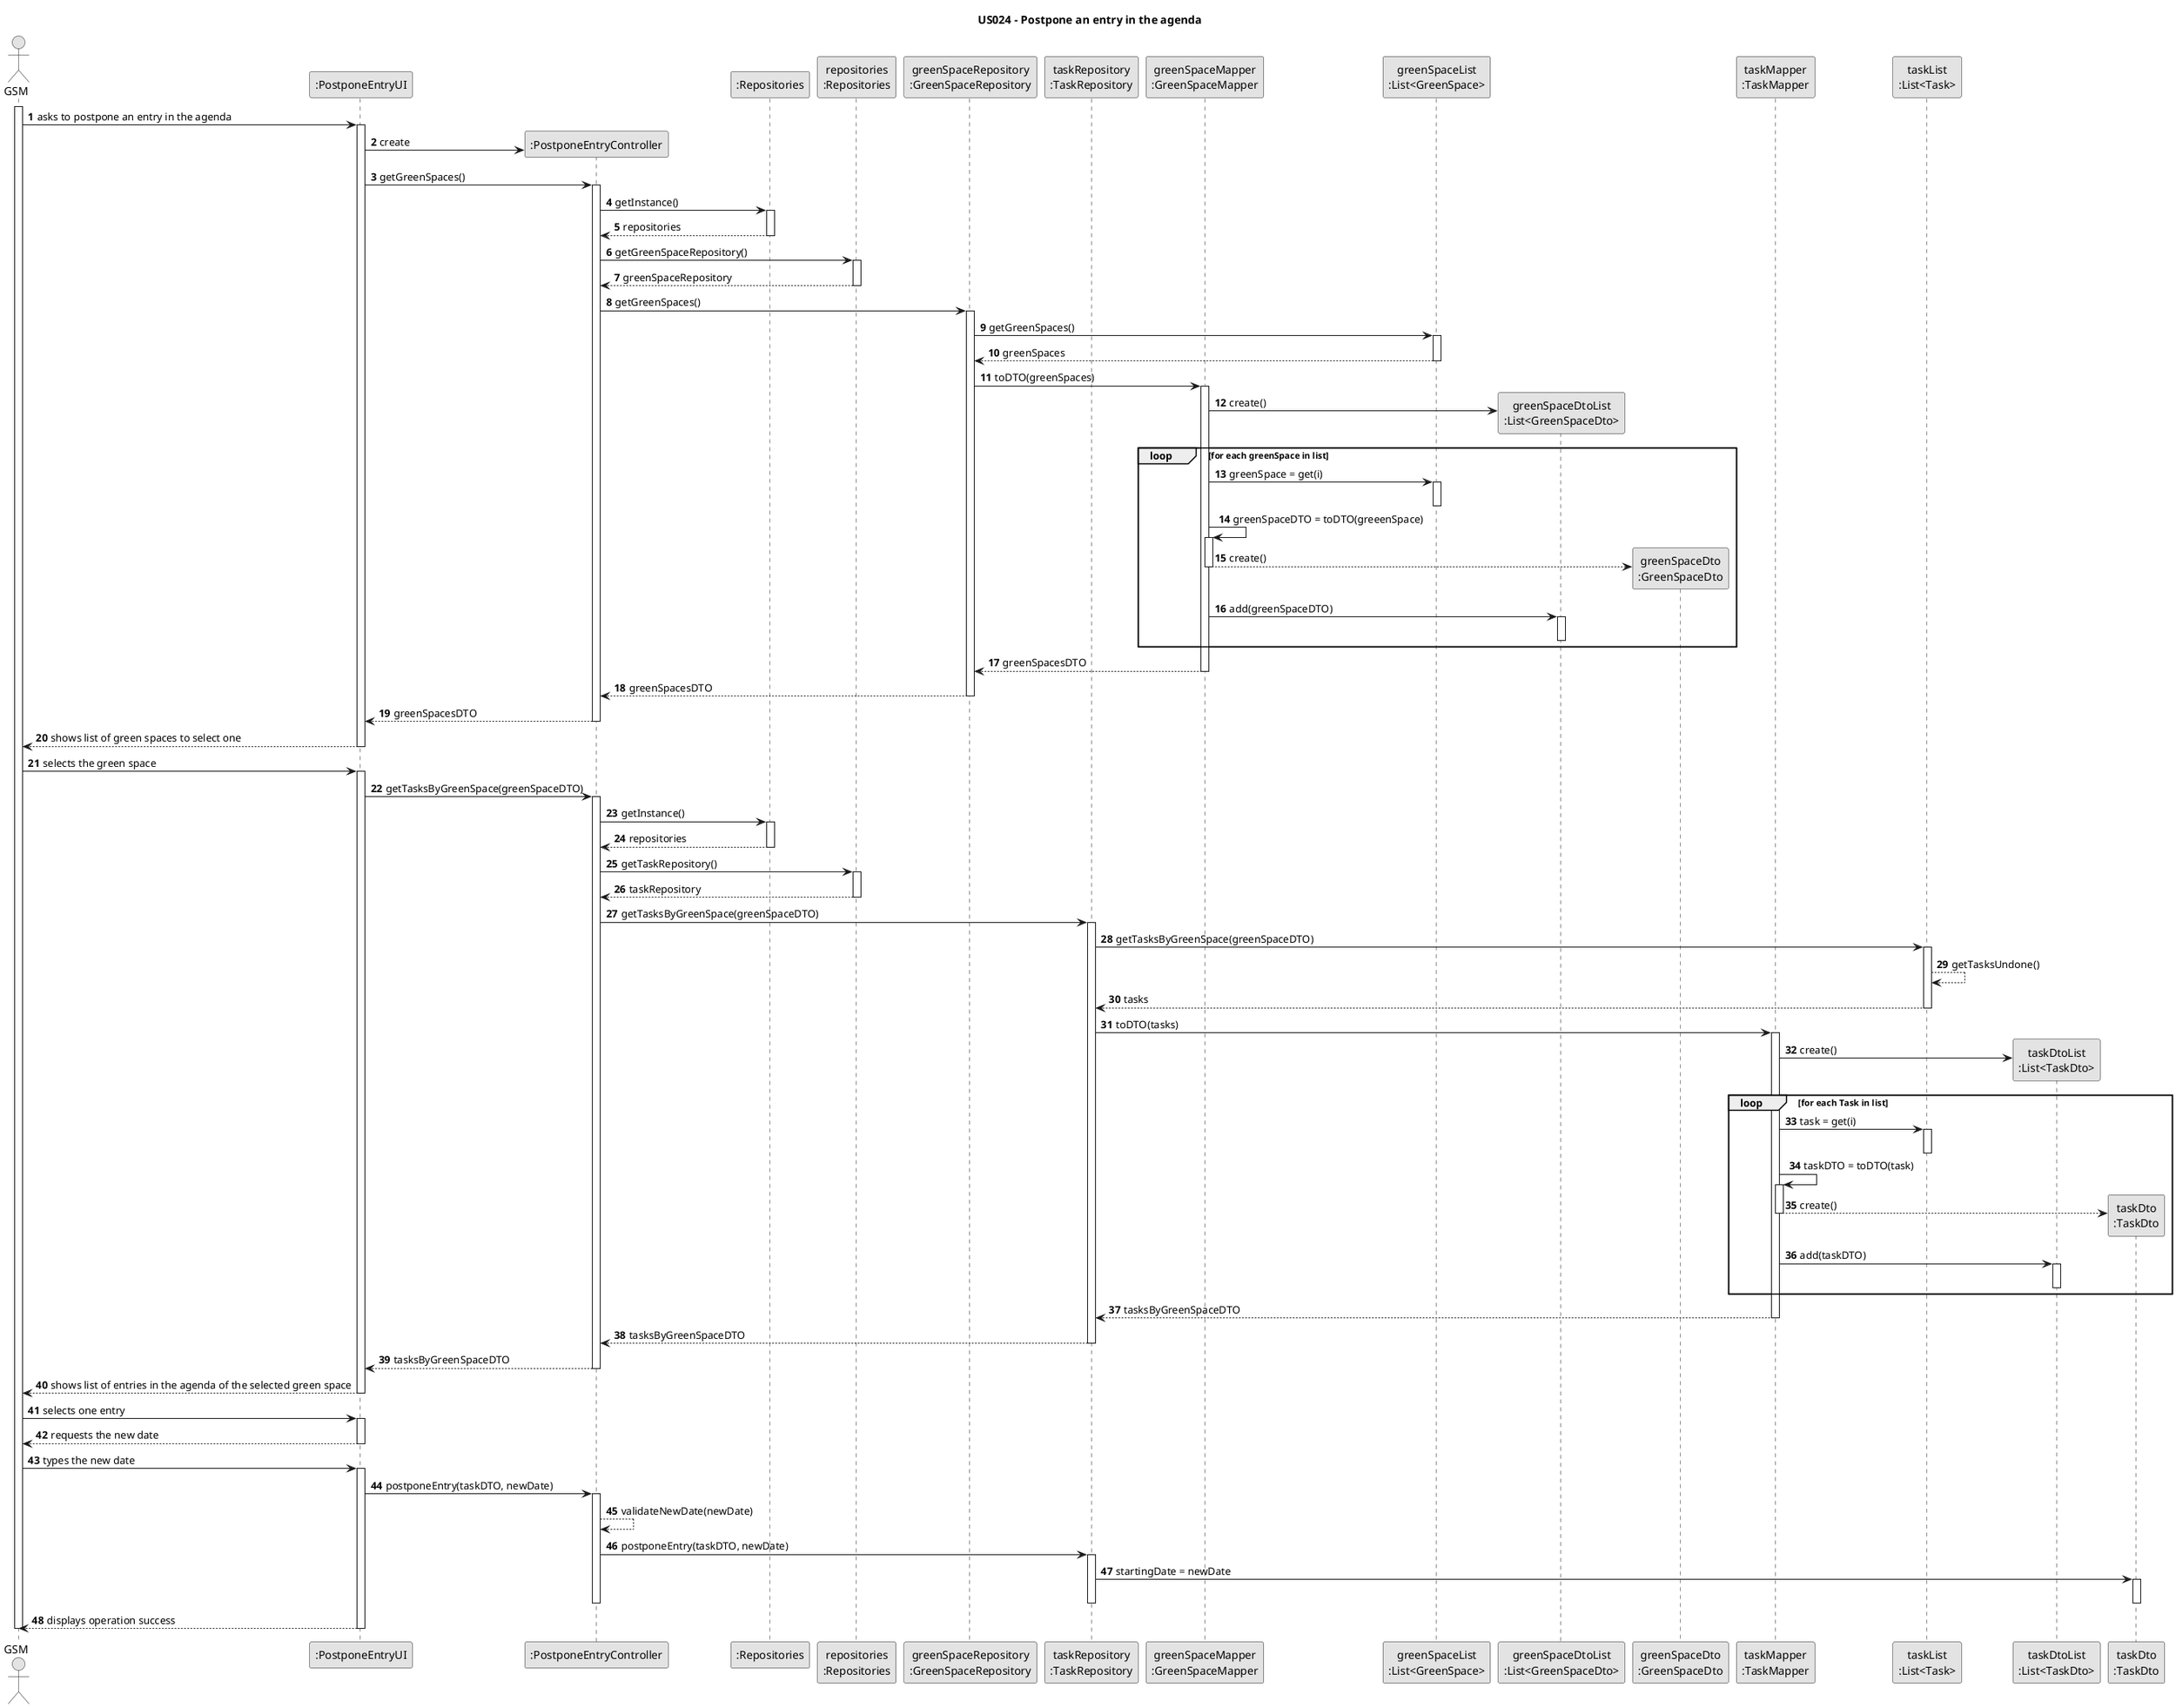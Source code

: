 @startuml
skinparam monochrome true
skinparam packageStyle rectangle
skinparam shadowing false

title US024 - Postpone an entry in the agenda

autonumber

actor "GSM" as Employee
participant ":PostponeEntryUI" as UI
participant ":PostponeEntryController" as CTRL
participant ":Repositories" as RepositorySingleton
participant "repositories\n:Repositories" as PLAT
participant "greenSpaceRepository\n:GreenSpaceRepository" as GreenSpaceRepository
participant "taskRepository\n:TaskRepository" as TaskRepository
participant "greenSpaceMapper\n:GreenSpaceMapper" as GreenSpaceMapper
participant "greenSpaceList\n:List<GreenSpace>" as GreenSpaceList
participant "greenSpaceDtoList\n:List<GreenSpaceDto>" as GreenSpaceDtoList
participant "greenSpaceDto\n:GreenSpaceDto" as GreenSpaceDto
participant "taskMapper\n:TaskMapper" as TaskMapper
participant "taskList\n:List<Task>" as TaskList
participant "taskDtoList\n:List<TaskDto>" as TaskDtoList
participant "taskDto\n:TaskDto" as TaskDto

activate Employee

    Employee -> UI : asks to postpone an entry in the agenda
    activate UI

    UI -> CTRL** : create

                UI -> CTRL : getGreenSpaces()
                activate CTRL

                    CTRL -> RepositorySingleton : getInstance()
                    activate RepositorySingleton

                    RepositorySingleton --> CTRL: repositories
                    deactivate RepositorySingleton

                    CTRL -> PLAT : getGreenSpaceRepository()
                    activate PLAT

                    PLAT --> CTRL: greenSpaceRepository
                    deactivate PLAT

                    CTRL -> GreenSpaceRepository : getGreenSpaces()
                    activate GreenSpaceRepository

                    GreenSpaceRepository -> GreenSpaceList : getGreenSpaces()
                    activate GreenSpaceList

                    GreenSpaceList --> GreenSpaceRepository : greenSpaces
                    deactivate GreenSpaceList

                    GreenSpaceRepository -> GreenSpaceMapper : toDTO(greenSpaces)
                    activate GreenSpaceMapper

                    GreenSpaceMapper -> GreenSpaceDtoList ** : create()

                    loop for each greenSpace in list
                    GreenSpaceMapper -> GreenSpaceList : greenSpace = get(i)
                    activate GreenSpaceList

                    deactivate GreenSpaceList

                    GreenSpaceMapper -> GreenSpaceMapper : greenSpaceDTO = toDTO(greeenSpace)
                    activate GreenSpaceMapper

                    GreenSpaceMapper --> GreenSpaceDto ** : create()
                    deactivate GreenSpaceMapper

                    GreenSpaceMapper -> GreenSpaceDtoList : add(greenSpaceDTO)
                    activate GreenSpaceDtoList
                    deactivate GreenSpaceDtoList

                    end

                    GreenSpaceMapper --> GreenSpaceRepository : greenSpacesDTO
                    deactivate GreenSpaceMapper

                    GreenSpaceRepository --> CTRL : greenSpacesDTO
                    deactivate GreenSpaceRepository


                    CTRL --> UI : greenSpacesDTO
                deactivate CTRL

    UI --> Employee : shows list of green spaces to select one
    deactivate UI

    Employee -> UI : selects the green space
    activate UI

        UI -> CTRL : getTasksByGreenSpace(greenSpaceDTO)
        activate CTRL

            CTRL -> RepositorySingleton : getInstance()
            activate RepositorySingleton

            RepositorySingleton --> CTRL: repositories
            deactivate RepositorySingleton

            CTRL -> PLAT : getTaskRepository()
            activate PLAT

            PLAT --> CTRL: taskRepository
            deactivate PLAT

            CTRL -> TaskRepository : getTasksByGreenSpace(greenSpaceDTO)
            activate TaskRepository

            TaskRepository -> TaskList : getTasksByGreenSpace(greenSpaceDTO)
            activate TaskList

            TaskList --> TaskList : getTasksUndone()

            TaskList --> TaskRepository : tasks
            deactivate TaskList

            TaskRepository -> TaskMapper : toDTO(tasks)
            activate TaskMapper

            TaskMapper -> TaskDtoList ** : create()

            loop for each Task in list

            TaskMapper -> TaskList : task = get(i)
            activate TaskList
            deactivate TaskList

            TaskMapper -> TaskMapper : taskDTO = toDTO(task)
            activate TaskMapper

            TaskMapper --> TaskDto ** : create()
            deactivate TaskMapper

            TaskMapper -> TaskDtoList : add(taskDTO)
            activate TaskDtoList
            deactivate TaskDtoList


            end
            TaskMapper --> TaskRepository : tasksByGreenSpaceDTO
            deactivate TaskMapper


            TaskRepository --> CTRL : tasksByGreenSpaceDTO
            deactivate TaskRepository

            CTRL --> UI : tasksByGreenSpaceDTO
        deactivate CTRL

    UI --> Employee : shows list of entries in the agenda of the selected green space
    deactivate UI

    Employee -> UI : selects one entry
    activate UI

    UI --> Employee : requests the new date
    deactivate UI

    Employee -> UI : types the new date
    activate UI

    UI -> CTRL : postponeEntry(taskDTO, newDate)
    activate CTRL

    CTRL --> CTRL : validateNewDate(newDate)
    CTRL -> TaskRepository : postponeEntry(taskDTO, newDate)
    activate TaskRepository

    TaskRepository -> TaskDto : startingDate = newDate
    activate TaskDto
    deactivate TaskDto

    deactivate TaskRepository
    deactivate CTRL


    UI --> Employee : displays operation success
    deactivate UI

deactivate Employee
@enduml